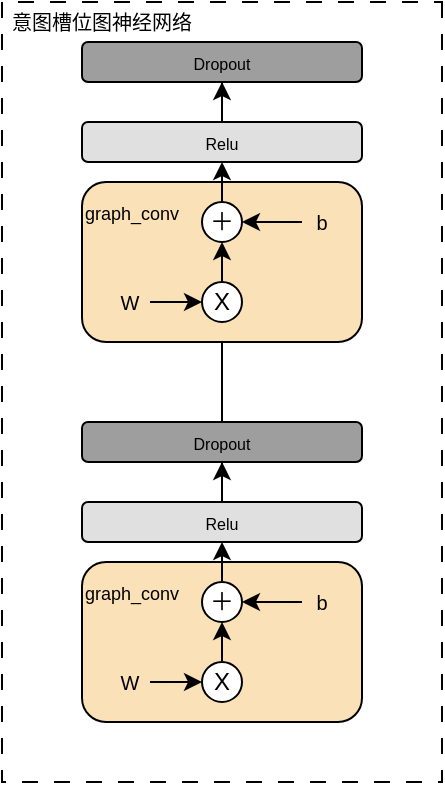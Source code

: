 <mxfile version="22.0.8" type="github">
  <diagram name="第 1 页" id="NEgZ28rh5NVdIvEoO_7d">
    <mxGraphModel dx="700" dy="1549" grid="1" gridSize="10" guides="1" tooltips="1" connect="1" arrows="1" fold="1" page="1" pageScale="1" pageWidth="827" pageHeight="1169" math="0" shadow="0">
      <root>
        <mxCell id="0" />
        <mxCell id="1" parent="0" />
        <mxCell id="96zDIzDwZR1NqakOcuI8-1" value="" style="rounded=0;whiteSpace=wrap;html=1;dashed=1;fillColor=none;dashPattern=8 8;direction=south;" vertex="1" parent="1">
          <mxGeometry x="350" y="-520" width="220" height="390" as="geometry" />
        </mxCell>
        <mxCell id="96zDIzDwZR1NqakOcuI8-47" value="" style="group" vertex="1" connectable="0" parent="1">
          <mxGeometry x="380" y="-310" width="150" height="150" as="geometry" />
        </mxCell>
        <mxCell id="96zDIzDwZR1NqakOcuI8-3" value="" style="rounded=1;whiteSpace=wrap;html=1;fillColor=#FAE1B8;container=0;direction=south;" vertex="1" parent="96zDIzDwZR1NqakOcuI8-47">
          <mxGeometry x="10" y="70" width="140" height="80" as="geometry" />
        </mxCell>
        <mxCell id="96zDIzDwZR1NqakOcuI8-4" value="&lt;font style=&quot;font-size: 8px;&quot;&gt;Relu&lt;/font&gt;" style="rounded=1;whiteSpace=wrap;html=1;fillColor=#E0E0E0;container=0;direction=south;" vertex="1" parent="96zDIzDwZR1NqakOcuI8-47">
          <mxGeometry x="10" y="40" width="140" height="20" as="geometry" />
        </mxCell>
        <mxCell id="96zDIzDwZR1NqakOcuI8-5" value="&lt;font style=&quot;font-size: 8px;&quot;&gt;Dropout&lt;/font&gt;" style="rounded=1;whiteSpace=wrap;html=1;fillColor=#9E9E9E;container=0;direction=south;" vertex="1" parent="96zDIzDwZR1NqakOcuI8-47">
          <mxGeometry x="10" width="140" height="20" as="geometry" />
        </mxCell>
        <mxCell id="96zDIzDwZR1NqakOcuI8-6" style="edgeStyle=orthogonalEdgeStyle;rounded=0;orthogonalLoop=1;jettySize=auto;html=1;exitX=0;exitY=0.5;exitDx=0;exitDy=0;" edge="1" parent="96zDIzDwZR1NqakOcuI8-47" source="96zDIzDwZR1NqakOcuI8-4" target="96zDIzDwZR1NqakOcuI8-5">
          <mxGeometry relative="1" as="geometry" />
        </mxCell>
        <mxCell id="96zDIzDwZR1NqakOcuI8-7" value="X" style="ellipse;whiteSpace=wrap;html=1;aspect=fixed;container=0;" vertex="1" parent="96zDIzDwZR1NqakOcuI8-47">
          <mxGeometry x="70" y="120" width="20" height="20" as="geometry" />
        </mxCell>
        <mxCell id="96zDIzDwZR1NqakOcuI8-33" style="edgeStyle=orthogonalEdgeStyle;rounded=0;orthogonalLoop=1;jettySize=auto;html=1;exitX=0.5;exitY=0;exitDx=0;exitDy=0;entryX=1;entryY=0.5;entryDx=0;entryDy=0;" edge="1" parent="96zDIzDwZR1NqakOcuI8-47" source="96zDIzDwZR1NqakOcuI8-9" target="96zDIzDwZR1NqakOcuI8-4">
          <mxGeometry relative="1" as="geometry" />
        </mxCell>
        <mxCell id="96zDIzDwZR1NqakOcuI8-9" value="＋" style="ellipse;whiteSpace=wrap;html=1;aspect=fixed;container=0;" vertex="1" parent="96zDIzDwZR1NqakOcuI8-47">
          <mxGeometry x="70" y="80" width="20" height="20" as="geometry" />
        </mxCell>
        <mxCell id="96zDIzDwZR1NqakOcuI8-10" style="edgeStyle=orthogonalEdgeStyle;rounded=0;orthogonalLoop=1;jettySize=auto;html=1;exitX=0.5;exitY=0;exitDx=0;exitDy=0;entryX=0.5;entryY=1;entryDx=0;entryDy=0;" edge="1" parent="96zDIzDwZR1NqakOcuI8-47" source="96zDIzDwZR1NqakOcuI8-7" target="96zDIzDwZR1NqakOcuI8-9">
          <mxGeometry relative="1" as="geometry" />
        </mxCell>
        <mxCell id="96zDIzDwZR1NqakOcuI8-11" value="&lt;font style=&quot;font-size: 9px;&quot;&gt;graph_conv&lt;/font&gt;" style="rounded=0;whiteSpace=wrap;html=1;strokeColor=none;fillColor=none;container=0;" vertex="1" parent="96zDIzDwZR1NqakOcuI8-47">
          <mxGeometry y="70" width="70" height="30" as="geometry" />
        </mxCell>
        <mxCell id="96zDIzDwZR1NqakOcuI8-12" style="edgeStyle=orthogonalEdgeStyle;rounded=0;orthogonalLoop=1;jettySize=auto;html=1;exitX=1;exitY=0.5;exitDx=0;exitDy=0;" edge="1" parent="96zDIzDwZR1NqakOcuI8-47" source="96zDIzDwZR1NqakOcuI8-13">
          <mxGeometry relative="1" as="geometry">
            <mxPoint x="70" y="130" as="targetPoint" />
          </mxGeometry>
        </mxCell>
        <mxCell id="96zDIzDwZR1NqakOcuI8-13" value="&lt;font style=&quot;font-size: 10px;&quot;&gt;W&lt;/font&gt;" style="rounded=0;whiteSpace=wrap;html=1;strokeColor=none;fillColor=none;container=0;" vertex="1" parent="96zDIzDwZR1NqakOcuI8-47">
          <mxGeometry x="24" y="120" width="20" height="20" as="geometry" />
        </mxCell>
        <mxCell id="96zDIzDwZR1NqakOcuI8-14" style="edgeStyle=orthogonalEdgeStyle;rounded=0;orthogonalLoop=1;jettySize=auto;html=1;exitX=0;exitY=0.5;exitDx=0;exitDy=0;entryX=1;entryY=0.5;entryDx=0;entryDy=0;" edge="1" parent="96zDIzDwZR1NqakOcuI8-47" source="96zDIzDwZR1NqakOcuI8-15" target="96zDIzDwZR1NqakOcuI8-9">
          <mxGeometry relative="1" as="geometry" />
        </mxCell>
        <mxCell id="96zDIzDwZR1NqakOcuI8-15" value="&lt;font style=&quot;font-size: 10px;&quot;&gt;b&lt;br&gt;&lt;/font&gt;" style="rounded=0;whiteSpace=wrap;html=1;strokeColor=none;fillColor=none;container=0;" vertex="1" parent="96zDIzDwZR1NqakOcuI8-47">
          <mxGeometry x="120" y="80" width="20" height="20" as="geometry" />
        </mxCell>
        <mxCell id="96zDIzDwZR1NqakOcuI8-48" value="" style="group" vertex="1" connectable="0" parent="1">
          <mxGeometry x="380" y="-500" width="150" height="150" as="geometry" />
        </mxCell>
        <mxCell id="96zDIzDwZR1NqakOcuI8-34" value="" style="rounded=1;whiteSpace=wrap;html=1;fillColor=#FAE1B8;container=0;direction=south;" vertex="1" parent="96zDIzDwZR1NqakOcuI8-48">
          <mxGeometry x="10" y="70" width="140" height="80" as="geometry" />
        </mxCell>
        <mxCell id="96zDIzDwZR1NqakOcuI8-35" value="&lt;font style=&quot;font-size: 8px;&quot;&gt;Relu&lt;/font&gt;" style="rounded=1;whiteSpace=wrap;html=1;fillColor=#E0E0E0;container=0;direction=south;" vertex="1" parent="96zDIzDwZR1NqakOcuI8-48">
          <mxGeometry x="10" y="40" width="140" height="20" as="geometry" />
        </mxCell>
        <mxCell id="96zDIzDwZR1NqakOcuI8-36" value="&lt;font style=&quot;font-size: 8px;&quot;&gt;Dropout&lt;/font&gt;" style="rounded=1;whiteSpace=wrap;html=1;fillColor=#9E9E9E;container=0;direction=south;" vertex="1" parent="96zDIzDwZR1NqakOcuI8-48">
          <mxGeometry x="10" width="140" height="20" as="geometry" />
        </mxCell>
        <mxCell id="96zDIzDwZR1NqakOcuI8-37" style="edgeStyle=orthogonalEdgeStyle;rounded=0;orthogonalLoop=1;jettySize=auto;html=1;exitX=0;exitY=0.5;exitDx=0;exitDy=0;" edge="1" parent="96zDIzDwZR1NqakOcuI8-48" source="96zDIzDwZR1NqakOcuI8-35" target="96zDIzDwZR1NqakOcuI8-36">
          <mxGeometry relative="1" as="geometry" />
        </mxCell>
        <mxCell id="96zDIzDwZR1NqakOcuI8-38" value="X" style="ellipse;whiteSpace=wrap;html=1;aspect=fixed;container=0;" vertex="1" parent="96zDIzDwZR1NqakOcuI8-48">
          <mxGeometry x="70" y="120" width="20" height="20" as="geometry" />
        </mxCell>
        <mxCell id="96zDIzDwZR1NqakOcuI8-39" style="edgeStyle=orthogonalEdgeStyle;rounded=0;orthogonalLoop=1;jettySize=auto;html=1;exitX=0.5;exitY=0;exitDx=0;exitDy=0;entryX=1;entryY=0.5;entryDx=0;entryDy=0;" edge="1" parent="96zDIzDwZR1NqakOcuI8-48" source="96zDIzDwZR1NqakOcuI8-40" target="96zDIzDwZR1NqakOcuI8-35">
          <mxGeometry relative="1" as="geometry" />
        </mxCell>
        <mxCell id="96zDIzDwZR1NqakOcuI8-40" value="＋" style="ellipse;whiteSpace=wrap;html=1;aspect=fixed;container=0;" vertex="1" parent="96zDIzDwZR1NqakOcuI8-48">
          <mxGeometry x="70" y="80" width="20" height="20" as="geometry" />
        </mxCell>
        <mxCell id="96zDIzDwZR1NqakOcuI8-41" style="edgeStyle=orthogonalEdgeStyle;rounded=0;orthogonalLoop=1;jettySize=auto;html=1;exitX=0.5;exitY=0;exitDx=0;exitDy=0;entryX=0.5;entryY=1;entryDx=0;entryDy=0;" edge="1" parent="96zDIzDwZR1NqakOcuI8-48" source="96zDIzDwZR1NqakOcuI8-38" target="96zDIzDwZR1NqakOcuI8-40">
          <mxGeometry relative="1" as="geometry" />
        </mxCell>
        <mxCell id="96zDIzDwZR1NqakOcuI8-42" value="&lt;font style=&quot;font-size: 9px;&quot;&gt;graph_conv&lt;/font&gt;" style="rounded=0;whiteSpace=wrap;html=1;strokeColor=none;fillColor=none;container=0;" vertex="1" parent="96zDIzDwZR1NqakOcuI8-48">
          <mxGeometry y="70" width="70" height="30" as="geometry" />
        </mxCell>
        <mxCell id="96zDIzDwZR1NqakOcuI8-43" style="edgeStyle=orthogonalEdgeStyle;rounded=0;orthogonalLoop=1;jettySize=auto;html=1;exitX=1;exitY=0.5;exitDx=0;exitDy=0;" edge="1" parent="96zDIzDwZR1NqakOcuI8-48" source="96zDIzDwZR1NqakOcuI8-44">
          <mxGeometry relative="1" as="geometry">
            <mxPoint x="70" y="130" as="targetPoint" />
          </mxGeometry>
        </mxCell>
        <mxCell id="96zDIzDwZR1NqakOcuI8-44" value="&lt;font style=&quot;font-size: 10px;&quot;&gt;W&lt;/font&gt;" style="rounded=0;whiteSpace=wrap;html=1;strokeColor=none;fillColor=none;container=0;" vertex="1" parent="96zDIzDwZR1NqakOcuI8-48">
          <mxGeometry x="24" y="120" width="20" height="20" as="geometry" />
        </mxCell>
        <mxCell id="96zDIzDwZR1NqakOcuI8-45" style="edgeStyle=orthogonalEdgeStyle;rounded=0;orthogonalLoop=1;jettySize=auto;html=1;exitX=0;exitY=0.5;exitDx=0;exitDy=0;entryX=1;entryY=0.5;entryDx=0;entryDy=0;" edge="1" parent="96zDIzDwZR1NqakOcuI8-48" source="96zDIzDwZR1NqakOcuI8-46" target="96zDIzDwZR1NqakOcuI8-40">
          <mxGeometry relative="1" as="geometry" />
        </mxCell>
        <mxCell id="96zDIzDwZR1NqakOcuI8-46" value="&lt;font style=&quot;font-size: 10px;&quot;&gt;b&lt;br&gt;&lt;/font&gt;" style="rounded=0;whiteSpace=wrap;html=1;strokeColor=none;fillColor=none;container=0;" vertex="1" parent="96zDIzDwZR1NqakOcuI8-48">
          <mxGeometry x="120" y="80" width="20" height="20" as="geometry" />
        </mxCell>
        <mxCell id="96zDIzDwZR1NqakOcuI8-49" style="edgeStyle=orthogonalEdgeStyle;rounded=0;orthogonalLoop=1;jettySize=auto;html=1;exitX=0;exitY=0.5;exitDx=0;exitDy=0;entryX=1;entryY=0.5;entryDx=0;entryDy=0;endArrow=none;endFill=0;" edge="1" parent="1" source="96zDIzDwZR1NqakOcuI8-5" target="96zDIzDwZR1NqakOcuI8-34">
          <mxGeometry relative="1" as="geometry" />
        </mxCell>
        <mxCell id="96zDIzDwZR1NqakOcuI8-50" value="&lt;font style=&quot;font-size: 10px;&quot;&gt;意图槽位图神经网络&lt;/font&gt;" style="rounded=0;whiteSpace=wrap;html=1;strokeColor=none;fillColor=none;" vertex="1" parent="1">
          <mxGeometry x="350" y="-520" width="100" height="20" as="geometry" />
        </mxCell>
      </root>
    </mxGraphModel>
  </diagram>
</mxfile>
